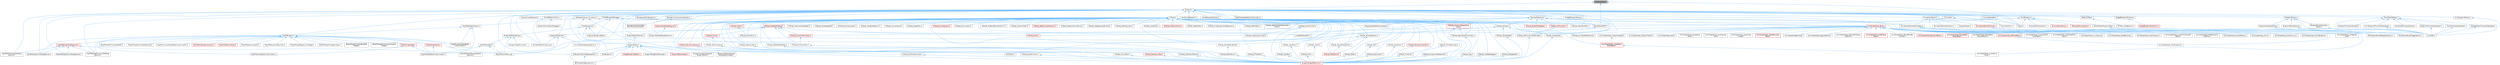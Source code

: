 digraph "BlueprintCore.h"
{
 // INTERACTIVE_SVG=YES
 // LATEX_PDF_SIZE
  bgcolor="transparent";
  edge [fontname=Helvetica,fontsize=10,labelfontname=Helvetica,labelfontsize=10];
  node [fontname=Helvetica,fontsize=10,shape=box,height=0.2,width=0.4];
  Node1 [id="Node000001",label="BlueprintCore.h",height=0.2,width=0.4,color="gray40", fillcolor="grey60", style="filled", fontcolor="black",tooltip=" "];
  Node1 -> Node2 [id="edge1_Node000001_Node000002",dir="back",color="steelblue1",style="solid",tooltip=" "];
  Node2 [id="Node000002",label="Blueprint.h",height=0.2,width=0.4,color="grey40", fillcolor="white", style="filled",URL="$d8/d4d/Blueprint_8h.html",tooltip=" "];
  Node2 -> Node3 [id="edge2_Node000002_Node000003",dir="back",color="steelblue1",style="solid",tooltip=" "];
  Node3 [id="Node000003",label="AnimBlueprint.h",height=0.2,width=0.4,color="grey40", fillcolor="white", style="filled",URL="$dc/d30/AnimBlueprint_8h.html",tooltip=" "];
  Node3 -> Node4 [id="edge3_Node000003_Node000004",dir="back",color="steelblue1",style="solid",tooltip=" "];
  Node4 [id="Node000004",label="AnimGraphNode_Base.h",height=0.2,width=0.4,color="red", fillcolor="#FFF0F0", style="filled",URL="$d0/dfb/AnimGraphNode__Base_8h.html",tooltip=" "];
  Node4 -> Node5 [id="edge4_Node000004_Node000005",dir="back",color="steelblue1",style="solid",tooltip=" "];
  Node5 [id="Node000005",label="AnimGraphNodeAlphaOptions.h",height=0.2,width=0.4,color="grey40", fillcolor="white", style="filled",URL="$d6/df6/AnimGraphNodeAlphaOptions_8h.html",tooltip=" "];
  Node4 -> Node6 [id="edge5_Node000004_Node000006",dir="back",color="steelblue1",style="solid",tooltip=" "];
  Node6 [id="Node000006",label="AnimGraphNodeBinding.h",height=0.2,width=0.4,color="grey40", fillcolor="white", style="filled",URL="$d6/d3b/AnimGraphNodeBinding_8h.html",tooltip=" "];
  Node4 -> Node7 [id="edge6_Node000004_Node000007",dir="back",color="steelblue1",style="solid",tooltip=" "];
  Node7 [id="Node000007",label="AnimGraphNode_ApplyAdditive.h",height=0.2,width=0.4,color="grey40", fillcolor="white", style="filled",URL="$da/d67/AnimGraphNode__ApplyAdditive_8h.html",tooltip=" "];
  Node4 -> Node8 [id="edge7_Node000004_Node000008",dir="back",color="steelblue1",style="solid",tooltip=" "];
  Node8 [id="Node000008",label="AnimGraphNode_ApplyMeshSpace\lAdditive.h",height=0.2,width=0.4,color="grey40", fillcolor="white", style="filled",URL="$dd/dc4/AnimGraphNode__ApplyMeshSpaceAdditive_8h.html",tooltip=" "];
  Node4 -> Node9 [id="edge8_Node000004_Node000009",dir="back",color="steelblue1",style="solid",tooltip=" "];
  Node9 [id="Node000009",label="AnimGraphNode_AssetPlayer\lBase.h",height=0.2,width=0.4,color="red", fillcolor="#FFF0F0", style="filled",URL="$d1/d4f/AnimGraphNode__AssetPlayerBase_8h.html",tooltip=" "];
  Node4 -> Node21 [id="edge9_Node000004_Node000021",dir="back",color="steelblue1",style="solid",tooltip=" "];
  Node21 [id="Node000021",label="AnimGraphNode_BlendBoneBy\lChannel.h",height=0.2,width=0.4,color="grey40", fillcolor="white", style="filled",URL="$de/da9/AnimGraphNode__BlendBoneByChannel_8h.html",tooltip=" "];
  Node4 -> Node22 [id="edge10_Node000004_Node000022",dir="back",color="steelblue1",style="solid",tooltip=" "];
  Node22 [id="Node000022",label="AnimGraphNode_BlendListBase.h",height=0.2,width=0.4,color="red", fillcolor="#FFF0F0", style="filled",URL="$d7/d20/AnimGraphNode__BlendListBase_8h.html",tooltip=" "];
  Node4 -> Node27 [id="edge11_Node000004_Node000027",dir="back",color="steelblue1",style="solid",tooltip=" "];
  Node27 [id="Node000027",label="AnimGraphNode_BlendSpace\lGraphBase.h",height=0.2,width=0.4,color="red", fillcolor="#FFF0F0", style="filled",URL="$d6/d44/AnimGraphNode__BlendSpaceGraphBase_8h.html",tooltip=" "];
  Node4 -> Node30 [id="edge12_Node000004_Node000030",dir="back",color="steelblue1",style="solid",tooltip=" "];
  Node30 [id="Node000030",label="AnimGraphNode_BlendSpace\lSampleResult.h",height=0.2,width=0.4,color="grey40", fillcolor="white", style="filled",URL="$de/df8/AnimGraphNode__BlendSpaceSampleResult_8h.html",tooltip=" "];
  Node4 -> Node31 [id="edge13_Node000004_Node000031",dir="back",color="steelblue1",style="solid",tooltip=" "];
  Node31 [id="Node000031",label="AnimGraphNode_ComponentTo\lLocalSpace.h",height=0.2,width=0.4,color="grey40", fillcolor="white", style="filled",URL="$d1/d3f/AnimGraphNode__ComponentToLocalSpace_8h.html",tooltip=" "];
  Node4 -> Node32 [id="edge14_Node000004_Node000032",dir="back",color="steelblue1",style="solid",tooltip=" "];
  Node32 [id="Node000032",label="AnimGraphNode_CopyPoseFrom\lMesh.h",height=0.2,width=0.4,color="grey40", fillcolor="white", style="filled",URL="$d6/d71/AnimGraphNode__CopyPoseFromMesh_8h.html",tooltip=" "];
  Node4 -> Node33 [id="edge15_Node000004_Node000033",dir="back",color="steelblue1",style="solid",tooltip=" "];
  Node33 [id="Node000033",label="AnimGraphNode_CurveSource.h",height=0.2,width=0.4,color="grey40", fillcolor="white", style="filled",URL="$dc/de5/AnimGraphNode__CurveSource_8h.html",tooltip=" "];
  Node4 -> Node34 [id="edge16_Node000004_Node000034",dir="back",color="steelblue1",style="solid",tooltip=" "];
  Node34 [id="Node000034",label="AnimGraphNode_CustomProperty.h",height=0.2,width=0.4,color="grey40", fillcolor="white", style="filled",URL="$d8/d3f/AnimGraphNode__CustomProperty_8h.html",tooltip=" "];
  Node34 -> Node35 [id="edge17_Node000034_Node000035",dir="back",color="steelblue1",style="solid",tooltip=" "];
  Node35 [id="Node000035",label="AnimGraphNode_LinkedAnim\lGraphBase.h",height=0.2,width=0.4,color="red", fillcolor="#FFF0F0", style="filled",URL="$d5/de1/AnimGraphNode__LinkedAnimGraphBase_8h.html",tooltip=" "];
  Node35 -> Node36 [id="edge18_Node000035_Node000036",dir="back",color="steelblue1",style="solid",tooltip=" "];
  Node36 [id="Node000036",label="AnimGraphNode_LinkedAnim\lGraph.h",height=0.2,width=0.4,color="grey40", fillcolor="white", style="filled",URL="$da/dd5/AnimGraphNode__LinkedAnimGraph_8h.html",tooltip=" "];
  Node4 -> Node38 [id="edge19_Node000004_Node000038",dir="back",color="steelblue1",style="solid",tooltip=" "];
  Node38 [id="Node000038",label="AnimGraphNode_DeadBlending.h",height=0.2,width=0.4,color="grey40", fillcolor="white", style="filled",URL="$d8/d73/AnimGraphNode__DeadBlending_8h.html",tooltip=" "];
  Node4 -> Node39 [id="edge20_Node000004_Node000039",dir="back",color="steelblue1",style="solid",tooltip=" "];
  Node39 [id="Node000039",label="AnimGraphNode_Inertialization.h",height=0.2,width=0.4,color="grey40", fillcolor="white", style="filled",URL="$d7/d66/AnimGraphNode__Inertialization_8h.html",tooltip=" "];
  Node4 -> Node40 [id="edge21_Node000004_Node000040",dir="back",color="steelblue1",style="solid",tooltip=" "];
  Node40 [id="Node000040",label="AnimGraphNode_LinkedInput\lPose.h",height=0.2,width=0.4,color="grey40", fillcolor="white", style="filled",URL="$d7/d8c/AnimGraphNode__LinkedInputPose_8h.html",tooltip=" "];
  Node4 -> Node41 [id="edge22_Node000004_Node000041",dir="back",color="steelblue1",style="solid",tooltip=" "];
  Node41 [id="Node000041",label="AnimGraphNode_LocalToComponent\lSpace.h",height=0.2,width=0.4,color="grey40", fillcolor="white", style="filled",URL="$d6/d01/AnimGraphNode__LocalToComponentSpace_8h.html",tooltip=" "];
  Node4 -> Node42 [id="edge23_Node000004_Node000042",dir="back",color="steelblue1",style="solid",tooltip=" "];
  Node42 [id="Node000042",label="AnimGraphNode_MakeDynamic\lAdditive.h",height=0.2,width=0.4,color="grey40", fillcolor="white", style="filled",URL="$d4/dc9/AnimGraphNode__MakeDynamicAdditive_8h.html",tooltip=" "];
  Node4 -> Node43 [id="edge24_Node000004_Node000043",dir="back",color="steelblue1",style="solid",tooltip=" "];
  Node43 [id="Node000043",label="AnimGraphNode_MeshRefPose.h",height=0.2,width=0.4,color="grey40", fillcolor="white", style="filled",URL="$d3/d58/AnimGraphNode__MeshRefPose_8h.html",tooltip=" "];
  Node4 -> Node44 [id="edge25_Node000004_Node000044",dir="back",color="steelblue1",style="solid",tooltip=" "];
  Node44 [id="Node000044",label="AnimGraphNode_Mirror.h",height=0.2,width=0.4,color="grey40", fillcolor="white", style="filled",URL="$de/d96/AnimGraphNode__Mirror_8h.html",tooltip=" "];
  Node4 -> Node45 [id="edge26_Node000004_Node000045",dir="back",color="steelblue1",style="solid",tooltip=" "];
  Node45 [id="Node000045",label="AnimGraphNode_ModifyCurve.h",height=0.2,width=0.4,color="grey40", fillcolor="white", style="filled",URL="$d5/d09/AnimGraphNode__ModifyCurve_8h.html",tooltip=" "];
  Node4 -> Node46 [id="edge27_Node000004_Node000046",dir="back",color="steelblue1",style="solid",tooltip=" "];
  Node46 [id="Node000046",label="AnimGraphNode_MultiWayBlend.h",height=0.2,width=0.4,color="grey40", fillcolor="white", style="filled",URL="$dd/dcb/AnimGraphNode__MultiWayBlend_8h.html",tooltip=" "];
  Node4 -> Node47 [id="edge28_Node000004_Node000047",dir="back",color="steelblue1",style="solid",tooltip=" "];
  Node47 [id="Node000047",label="AnimGraphNode_PoseSnapshot.h",height=0.2,width=0.4,color="grey40", fillcolor="white", style="filled",URL="$d1/d92/AnimGraphNode__PoseSnapshot_8h.html",tooltip=" "];
  Node4 -> Node48 [id="edge29_Node000004_Node000048",dir="back",color="steelblue1",style="solid",tooltip=" "];
  Node48 [id="Node000048",label="AnimGraphNode_RandomPlayer.h",height=0.2,width=0.4,color="grey40", fillcolor="white", style="filled",URL="$dc/d48/AnimGraphNode__RandomPlayer_8h.html",tooltip=" "];
  Node4 -> Node49 [id="edge30_Node000004_Node000049",dir="back",color="steelblue1",style="solid",tooltip=" "];
  Node49 [id="Node000049",label="AnimGraphNode_RefPoseBase.h",height=0.2,width=0.4,color="red", fillcolor="#FFF0F0", style="filled",URL="$d8/d34/AnimGraphNode__RefPoseBase_8h.html",tooltip=" "];
  Node49 -> Node47 [id="edge31_Node000049_Node000047",dir="back",color="steelblue1",style="solid",tooltip=" "];
  Node4 -> Node52 [id="edge32_Node000004_Node000052",dir="back",color="steelblue1",style="solid",tooltip=" "];
  Node52 [id="Node000052",label="AnimGraphNode_Root.h",height=0.2,width=0.4,color="grey40", fillcolor="white", style="filled",URL="$d2/d39/AnimGraphNode__Root_8h.html",tooltip=" "];
  Node4 -> Node53 [id="edge33_Node000004_Node000053",dir="back",color="steelblue1",style="solid",tooltip=" "];
  Node53 [id="Node000053",label="AnimGraphNode_RotateRoot\lBone.h",height=0.2,width=0.4,color="grey40", fillcolor="white", style="filled",URL="$d4/de0/AnimGraphNode__RotateRootBone_8h.html",tooltip=" "];
  Node4 -> Node54 [id="edge34_Node000004_Node000054",dir="back",color="steelblue1",style="solid",tooltip=" "];
  Node54 [id="Node000054",label="AnimGraphNode_SaveCached\lPose.h",height=0.2,width=0.4,color="grey40", fillcolor="white", style="filled",URL="$df/d5e/AnimGraphNode__SaveCachedPose_8h.html",tooltip=" "];
  Node4 -> Node55 [id="edge35_Node000004_Node000055",dir="back",color="steelblue1",style="solid",tooltip=" "];
  Node55 [id="Node000055",label="AnimGraphNode_ScaleChain\lLength.h",height=0.2,width=0.4,color="grey40", fillcolor="white", style="filled",URL="$d9/df8/AnimGraphNode__ScaleChainLength_8h.html",tooltip=" "];
  Node4 -> Node56 [id="edge36_Node000004_Node000056",dir="back",color="steelblue1",style="solid",tooltip=" "];
  Node56 [id="Node000056",label="AnimGraphNode_SkeletalControl\lBase.h",height=0.2,width=0.4,color="red", fillcolor="#FFF0F0", style="filled",URL="$d9/dff/AnimGraphNode__SkeletalControlBase_8h.html",tooltip=" "];
  Node4 -> Node95 [id="edge37_Node000004_Node000095",dir="back",color="steelblue1",style="solid",tooltip=" "];
  Node95 [id="Node000095",label="K2Node_AnimNodeReference.h",height=0.2,width=0.4,color="grey40", fillcolor="white", style="filled",URL="$d2/d81/K2Node__AnimNodeReference_8h.html",tooltip=" "];
  Node3 -> Node96 [id="edge38_Node000003_Node000096",dir="back",color="steelblue1",style="solid",tooltip=" "];
  Node96 [id="Node000096",label="AnimInstanceProxy.h",height=0.2,width=0.4,color="red", fillcolor="#FFF0F0", style="filled",URL="$d6/d6e/AnimInstanceProxy_8h.html",tooltip=" "];
  Node3 -> Node107 [id="edge39_Node000003_Node000107",dir="back",color="steelblue1",style="solid",tooltip=" "];
  Node107 [id="Node000107",label="EditorParentPlayerListObj.h",height=0.2,width=0.4,color="grey40", fillcolor="white", style="filled",URL="$df/d59/EditorParentPlayerListObj_8h.html",tooltip=" "];
  Node107 -> Node108 [id="edge40_Node000107_Node000108",dir="back",color="steelblue1",style="solid",tooltip=" "];
  Node108 [id="Node000108",label="UnrealEd.h",height=0.2,width=0.4,color="grey40", fillcolor="white", style="filled",URL="$d2/d5f/UnrealEd_8h.html",tooltip=" "];
  Node3 -> Node109 [id="edge41_Node000003_Node000109",dir="back",color="steelblue1",style="solid",tooltip=" "];
  Node109 [id="Node000109",label="Engine.h",height=0.2,width=0.4,color="grey40", fillcolor="white", style="filled",URL="$d1/d34/Public_2Engine_8h.html",tooltip=" "];
  Node3 -> Node110 [id="edge42_Node000003_Node000110",dir="back",color="steelblue1",style="solid",tooltip=" "];
  Node110 [id="Node000110",label="EngineSharedPCH.h",height=0.2,width=0.4,color="grey40", fillcolor="white", style="filled",URL="$dc/dbb/EngineSharedPCH_8h.html",tooltip=" "];
  Node110 -> Node111 [id="edge43_Node000110_Node000111",dir="back",color="steelblue1",style="solid",tooltip=" "];
  Node111 [id="Node000111",label="UnrealEdSharedPCH.h",height=0.2,width=0.4,color="grey40", fillcolor="white", style="filled",URL="$d1/de6/UnrealEdSharedPCH_8h.html",tooltip=" "];
  Node3 -> Node112 [id="edge44_Node000003_Node000112",dir="back",color="steelblue1",style="solid",tooltip=" "];
  Node112 [id="Node000112",label="IPersonaPreviewScene.h",height=0.2,width=0.4,color="red", fillcolor="#FFF0F0", style="filled",URL="$d0/d57/IPersonaPreviewScene_8h.html",tooltip=" "];
  Node3 -> Node115 [id="edge45_Node000003_Node000115",dir="back",color="steelblue1",style="solid",tooltip=" "];
  Node115 [id="Node000115",label="PreviewMeshCollection.h",height=0.2,width=0.4,color="grey40", fillcolor="white", style="filled",URL="$dc/d45/PreviewMeshCollection_8h.html",tooltip=" "];
  Node2 -> Node116 [id="edge46_Node000002_Node000116",dir="back",color="steelblue1",style="solid",tooltip=" "];
  Node116 [id="Node000116",label="AnimBlueprintFactory.h",height=0.2,width=0.4,color="grey40", fillcolor="white", style="filled",URL="$dc/d70/AnimBlueprintFactory_8h.html",tooltip=" "];
  Node116 -> Node108 [id="edge47_Node000116_Node000108",dir="back",color="steelblue1",style="solid",tooltip=" "];
  Node2 -> Node117 [id="edge48_Node000002_Node000117",dir="back",color="steelblue1",style="solid",tooltip=" "];
  Node117 [id="Node000117",label="BPVariableDragDropAction.h",height=0.2,width=0.4,color="grey40", fillcolor="white", style="filled",URL="$dd/d23/BPVariableDragDropAction_8h.html",tooltip=" "];
  Node2 -> Node118 [id="edge49_Node000002_Node000118",dir="back",color="steelblue1",style="solid",tooltip=" "];
  Node118 [id="Node000118",label="BehaviorTree.h",height=0.2,width=0.4,color="grey40", fillcolor="white", style="filled",URL="$db/db6/BehaviorTree_8h.html",tooltip=" "];
  Node118 -> Node119 [id="edge50_Node000118_Node000119",dir="back",color="steelblue1",style="solid",tooltip=" "];
  Node119 [id="Node000119",label="BTTask_RunBehavior.h",height=0.2,width=0.4,color="grey40", fillcolor="white", style="filled",URL="$df/def/BTTask__RunBehavior_8h.html",tooltip=" "];
  Node2 -> Node120 [id="edge51_Node000002_Node000120",dir="back",color="steelblue1",style="solid",tooltip=" "];
  Node120 [id="Node000120",label="BlueprintEditor.h",height=0.2,width=0.4,color="grey40", fillcolor="white", style="filled",URL="$df/d7d/BlueprintEditor_8h.html",tooltip=" "];
  Node120 -> Node117 [id="edge52_Node000120_Node000117",dir="back",color="steelblue1",style="solid",tooltip=" "];
  Node120 -> Node121 [id="edge53_Node000120_Node000121",dir="back",color="steelblue1",style="solid",tooltip=" "];
  Node121 [id="Node000121",label="BlueprintDragDropMenuItem.h",height=0.2,width=0.4,color="grey40", fillcolor="white", style="filled",URL="$dc/deb/BlueprintDragDropMenuItem_8h.html",tooltip=" "];
  Node120 -> Node122 [id="edge54_Node000120_Node000122",dir="back",color="steelblue1",style="solid",tooltip=" "];
  Node122 [id="Node000122",label="BlueprintEditorModes.h",height=0.2,width=0.4,color="red", fillcolor="#FFF0F0", style="filled",URL="$d9/d70/BlueprintEditorModes_8h.html",tooltip=" "];
  Node120 -> Node124 [id="edge55_Node000120_Node000124",dir="back",color="steelblue1",style="solid",tooltip=" "];
  Node124 [id="Node000124",label="IDisplayClusterConfigurator\lBlueprintEditor.h",height=0.2,width=0.4,color="grey40", fillcolor="white", style="filled",URL="$dd/d4b/IDisplayClusterConfiguratorBlueprintEditor_8h.html",tooltip=" "];
  Node120 -> Node125 [id="edge56_Node000120_Node000125",dir="back",color="steelblue1",style="solid",tooltip=" "];
  Node125 [id="Node000125",label="MyBlueprintItemDragDropAction.h",height=0.2,width=0.4,color="grey40", fillcolor="white", style="filled",URL="$da/d11/MyBlueprintItemDragDropAction_8h.html",tooltip=" "];
  Node125 -> Node117 [id="edge57_Node000125_Node000117",dir="back",color="steelblue1",style="solid",tooltip=" "];
  Node120 -> Node126 [id="edge58_Node000120_Node000126",dir="back",color="steelblue1",style="solid",tooltip=" "];
  Node126 [id="Node000126",label="SBlueprintEditorSelected\lDebugObjectWidget.h",height=0.2,width=0.4,color="grey40", fillcolor="white", style="filled",URL="$de/d6c/SBlueprintEditorSelectedDebugObjectWidget_8h.html",tooltip=" "];
  Node120 -> Node127 [id="edge59_Node000120_Node000127",dir="back",color="steelblue1",style="solid",tooltip=" "];
  Node127 [id="Node000127",label="SMyBlueprint.h",height=0.2,width=0.4,color="grey40", fillcolor="white", style="filled",URL="$d3/d34/SMyBlueprint_8h.html",tooltip=" "];
  Node120 -> Node128 [id="edge60_Node000120_Node000128",dir="back",color="steelblue1",style="solid",tooltip=" "];
  Node128 [id="Node000128",label="SSCSEditor.h",height=0.2,width=0.4,color="grey40", fillcolor="white", style="filled",URL="$d0/d2e/SSCSEditor_8h.html",tooltip=" "];
  Node120 -> Node129 [id="edge61_Node000120_Node000129",dir="back",color="steelblue1",style="solid",tooltip=" "];
  Node129 [id="Node000129",label="WidgetBlueprintEditor.h",height=0.2,width=0.4,color="red", fillcolor="#FFF0F0", style="filled",URL="$d6/d04/WidgetBlueprintEditor_8h.html",tooltip=" "];
  Node2 -> Node132 [id="edge62_Node000002_Node000132",dir="back",color="steelblue1",style="solid",tooltip=" "];
  Node132 [id="Node000132",label="BlueprintEditorModule.h",height=0.2,width=0.4,color="grey40", fillcolor="white", style="filled",URL="$df/d39/BlueprintEditorModule_8h.html",tooltip=" "];
  Node132 -> Node120 [id="edge63_Node000132_Node000120",dir="back",color="steelblue1",style="solid",tooltip=" "];
  Node2 -> Node133 [id="edge64_Node000002_Node000133",dir="back",color="steelblue1",style="solid",tooltip=" "];
  Node133 [id="Node000133",label="BlueprintEditorSettings.h",height=0.2,width=0.4,color="grey40", fillcolor="white", style="filled",URL="$d4/dbc/BlueprintEditorSettings_8h.html",tooltip=" "];
  Node133 -> Node134 [id="edge65_Node000133_Node000134",dir="back",color="steelblue1",style="solid",tooltip=" "];
  Node134 [id="Node000134",label="BlueprintTypePromotion.h",height=0.2,width=0.4,color="grey40", fillcolor="white", style="filled",URL="$d2/d23/BlueprintTypePromotion_8h.html",tooltip=" "];
  Node133 -> Node135 [id="edge66_Node000133_Node000135",dir="back",color="steelblue1",style="solid",tooltip=" "];
  Node135 [id="Node000135",label="RigVMNewEditor.h",height=0.2,width=0.4,color="grey40", fillcolor="white", style="filled",URL="$df/dd1/RigVMNewEditor_8h.html",tooltip=" "];
  Node135 -> Node136 [id="edge67_Node000135_Node000136",dir="back",color="steelblue1",style="solid",tooltip=" "];
  Node136 [id="Node000136",label="RigVMGraphDetailCustomization.h",height=0.2,width=0.4,color="grey40", fillcolor="white", style="filled",URL="$da/d8c/RigVMGraphDetailCustomization_8h.html",tooltip=" "];
  Node135 -> Node137 [id="edge68_Node000135_Node000137",dir="back",color="steelblue1",style="solid",tooltip=" "];
  Node137 [id="Node000137",label="SRigVMActionMenu.cpp",height=0.2,width=0.4,color="grey40", fillcolor="white", style="filled",URL="$dc/d4c/SRigVMActionMenu_8cpp.html",tooltip=" "];
  Node133 -> Node137 [id="edge69_Node000133_Node000137",dir="back",color="steelblue1",style="solid",tooltip=" "];
  Node2 -> Node138 [id="edge70_Node000002_Node000138",dir="back",color="steelblue1",style="solid",tooltip=" "];
  Node138 [id="Node000138",label="BlueprintEditorUtils.h",height=0.2,width=0.4,color="grey40", fillcolor="white", style="filled",URL="$d7/d3d/BlueprintEditorUtils_8h.html",tooltip=" "];
  Node138 -> Node5 [id="edge71_Node000138_Node000005",dir="back",color="steelblue1",style="solid",tooltip=" "];
  Node138 -> Node139 [id="edge72_Node000138_Node000139",dir="back",color="steelblue1",style="solid",tooltip=" "];
  Node139 [id="Node000139",label="GameModeInfoCustomizer.h",height=0.2,width=0.4,color="grey40", fillcolor="white", style="filled",URL="$d5/df3/GameModeInfoCustomizer_8h.html",tooltip=" "];
  Node138 -> Node137 [id="edge73_Node000138_Node000137",dir="back",color="steelblue1",style="solid",tooltip=" "];
  Node2 -> Node140 [id="edge74_Node000002_Node000140",dir="back",color="steelblue1",style="solid",tooltip=" "];
  Node140 [id="Node000140",label="BlueprintFactory.h",height=0.2,width=0.4,color="grey40", fillcolor="white", style="filled",URL="$dd/d80/BlueprintFactory_8h.html",tooltip=" "];
  Node140 -> Node141 [id="edge75_Node000140_Node000141",dir="back",color="steelblue1",style="solid",tooltip=" "];
  Node141 [id="Node000141",label="BlueprintFunctionLibrary\lFactory.h",height=0.2,width=0.4,color="grey40", fillcolor="white", style="filled",URL="$d2/d9c/BlueprintFunctionLibraryFactory_8h.html",tooltip=" "];
  Node141 -> Node108 [id="edge76_Node000141_Node000108",dir="back",color="steelblue1",style="solid",tooltip=" "];
  Node140 -> Node142 [id="edge77_Node000140_Node000142",dir="back",color="steelblue1",style="solid",tooltip=" "];
  Node142 [id="Node000142",label="BlueprintInterfaceFactory.h",height=0.2,width=0.4,color="grey40", fillcolor="white", style="filled",URL="$d0/de3/BlueprintInterfaceFactory_8h.html",tooltip=" "];
  Node142 -> Node108 [id="edge78_Node000142_Node000108",dir="back",color="steelblue1",style="solid",tooltip=" "];
  Node140 -> Node143 [id="edge79_Node000140_Node000143",dir="back",color="steelblue1",style="solid",tooltip=" "];
  Node143 [id="Node000143",label="BlueprintMacroFactory.h",height=0.2,width=0.4,color="grey40", fillcolor="white", style="filled",URL="$db/d97/BlueprintMacroFactory_8h.html",tooltip=" "];
  Node143 -> Node108 [id="edge80_Node000143_Node000108",dir="back",color="steelblue1",style="solid",tooltip=" "];
  Node140 -> Node108 [id="edge81_Node000140_Node000108",dir="back",color="steelblue1",style="solid",tooltip=" "];
  Node2 -> Node144 [id="edge82_Node000002_Node000144",dir="back",color="steelblue1",style="solid",tooltip=" "];
  Node144 [id="Node000144",label="BlueprintVariableNodeSpawner.h",height=0.2,width=0.4,color="grey40", fillcolor="white", style="filled",URL="$db/dba/BlueprintVariableNodeSpawner_8h.html",tooltip=" "];
  Node2 -> Node145 [id="edge83_Node000002_Node000145",dir="back",color="steelblue1",style="solid",tooltip=" "];
  Node145 [id="Node000145",label="DisplayClusterBlueprint.h",height=0.2,width=0.4,color="grey40", fillcolor="white", style="filled",URL="$d0/d44/DisplayClusterBlueprint_8h.html",tooltip=" "];
  Node2 -> Node146 [id="edge84_Node000002_Node000146",dir="back",color="steelblue1",style="solid",tooltip=" "];
  Node146 [id="Node000146",label="EdGraphSchema_K2_Actions.h",height=0.2,width=0.4,color="grey40", fillcolor="white", style="filled",URL="$d8/d9c/EdGraphSchema__K2__Actions_8h.html",tooltip=" "];
  Node146 -> Node35 [id="edge85_Node000146_Node000035",dir="back",color="steelblue1",style="solid",tooltip=" "];
  Node146 -> Node147 [id="edge86_Node000146_Node000147",dir="back",color="steelblue1",style="solid",tooltip=" "];
  Node147 [id="Node000147",label="BlueprintGraphDefinitions.h",height=0.2,width=0.4,color="red", fillcolor="#FFF0F0", style="filled",URL="$d7/d5e/BlueprintGraphDefinitions_8h.html",tooltip=" "];
  Node146 -> Node149 [id="edge87_Node000146_Node000149",dir="back",color="steelblue1",style="solid",tooltip=" "];
  Node149 [id="Node000149",label="RigVMEdGraphSchema.h",height=0.2,width=0.4,color="grey40", fillcolor="white", style="filled",URL="$dc/de3/RigVMEdGraphSchema_8h.html",tooltip=" "];
  Node149 -> Node150 [id="edge88_Node000149_Node000150",dir="back",color="steelblue1",style="solid",tooltip=" "];
  Node150 [id="Node000150",label="RigVMBlueprint.h",height=0.2,width=0.4,color="grey40", fillcolor="white", style="filled",URL="$df/d44/RigVMBlueprint_8h.html",tooltip=" "];
  Node150 -> Node151 [id="edge89_Node000150_Node000151",dir="back",color="steelblue1",style="solid",tooltip=" "];
  Node151 [id="Node000151",label="RigVMCommentNodeDetailCustomization.h",height=0.2,width=0.4,color="grey40", fillcolor="white", style="filled",URL="$de/ddb/RigVMCommentNodeDetailCustomization_8h.html",tooltip=" "];
  Node150 -> Node152 [id="edge90_Node000150_Node000152",dir="back",color="steelblue1",style="solid",tooltip=" "];
  Node152 [id="Node000152",label="RigVMEdGraphFunctionRefNode\lSpawner.h",height=0.2,width=0.4,color="grey40", fillcolor="white", style="filled",URL="$d3/d16/RigVMEdGraphFunctionRefNodeSpawner_8h.html",tooltip=" "];
  Node150 -> Node153 [id="edge91_Node000150_Node000153",dir="back",color="steelblue1",style="solid",tooltip=" "];
  Node153 [id="Node000153",label="RigVMEdGraphNodeSpawner.h",height=0.2,width=0.4,color="red", fillcolor="#FFF0F0", style="filled",URL="$d4/d8b/RigVMEdGraphNodeSpawner_8h.html",tooltip=" "];
  Node153 -> Node154 [id="edge92_Node000153_Node000154",dir="back",color="steelblue1",style="solid",tooltip=" "];
  Node154 [id="Node000154",label="RigVMEdGraphEnumNodeSpawner.h",height=0.2,width=0.4,color="grey40", fillcolor="white", style="filled",URL="$d3/dfd/RigVMEdGraphEnumNodeSpawner_8h.html",tooltip=" "];
  Node153 -> Node152 [id="edge93_Node000153_Node000152",dir="back",color="steelblue1",style="solid",tooltip=" "];
  Node153 -> Node156 [id="edge94_Node000153_Node000156",dir="back",color="steelblue1",style="solid",tooltip=" "];
  Node156 [id="Node000156",label="RigVMEdGraphTemplateNode\lSpawner.h",height=0.2,width=0.4,color="grey40", fillcolor="white", style="filled",URL="$d9/d6c/RigVMEdGraphTemplateNodeSpawner_8h.html",tooltip=" "];
  Node153 -> Node157 [id="edge95_Node000153_Node000157",dir="back",color="steelblue1",style="solid",tooltip=" "];
  Node157 [id="Node000157",label="RigVMEdGraphUnitNodeSpawner.h",height=0.2,width=0.4,color="grey40", fillcolor="white", style="filled",URL="$d3/d6b/RigVMEdGraphUnitNodeSpawner_8h.html",tooltip=" "];
  Node153 -> Node158 [id="edge96_Node000153_Node000158",dir="back",color="steelblue1",style="solid",tooltip=" "];
  Node158 [id="Node000158",label="RigVMEdGraphVariableNode\lSpawner.h",height=0.2,width=0.4,color="grey40", fillcolor="white", style="filled",URL="$d0/d83/RigVMEdGraphVariableNodeSpawner_8h.html",tooltip=" "];
  Node150 -> Node157 [id="edge97_Node000150_Node000157",dir="back",color="steelblue1",style="solid",tooltip=" "];
  Node150 -> Node159 [id="edge98_Node000150_Node000159",dir="back",color="steelblue1",style="solid",tooltip=" "];
  Node159 [id="Node000159",label="RigVMEditorBlueprintLibrary.h",height=0.2,width=0.4,color="red", fillcolor="#FFF0F0", style="filled",URL="$d9/d31/RigVMEditorBlueprintLibrary_8h.html",tooltip=" "];
  Node150 -> Node136 [id="edge99_Node000150_Node000136",dir="back",color="steelblue1",style="solid",tooltip=" "];
  Node150 -> Node161 [id="edge100_Node000150_Node000161",dir="back",color="steelblue1",style="solid",tooltip=" "];
  Node161 [id="Node000161",label="RigVMLocalVariableDetail\lCustomization.h",height=0.2,width=0.4,color="grey40", fillcolor="white", style="filled",URL="$de/de8/RigVMLocalVariableDetailCustomization_8h.html",tooltip=" "];
  Node150 -> Node162 [id="edge101_Node000150_Node000162",dir="back",color="steelblue1",style="solid",tooltip=" "];
  Node162 [id="Node000162",label="RigVMTreeToolkitNode.h",height=0.2,width=0.4,color="red", fillcolor="#FFF0F0", style="filled",URL="$dc/d84/RigVMTreeToolkitNode_8h.html",tooltip=" "];
  Node150 -> Node167 [id="edge102_Node000150_Node000167",dir="back",color="steelblue1",style="solid",tooltip=" "];
  Node167 [id="Node000167",label="RigVMVariantDetailCustomization.h",height=0.2,width=0.4,color="grey40", fillcolor="white", style="filled",URL="$d2/db8/RigVMVariantDetailCustomization_8h.html",tooltip=" "];
  Node150 -> Node137 [id="edge103_Node000150_Node000137",dir="back",color="steelblue1",style="solid",tooltip=" "];
  Node150 -> Node168 [id="edge104_Node000150_Node000168",dir="back",color="steelblue1",style="solid",tooltip=" "];
  Node168 [id="Node000168",label="SRigVMDetailsInspector.h",height=0.2,width=0.4,color="grey40", fillcolor="white", style="filled",URL="$df/dfb/SRigVMDetailsInspector_8h.html",tooltip=" "];
  Node150 -> Node169 [id="edge105_Node000150_Node000169",dir="back",color="steelblue1",style="solid",tooltip=" "];
  Node169 [id="Node000169",label="SRigVMExecutionStackView.h",height=0.2,width=0.4,color="grey40", fillcolor="white", style="filled",URL="$d9/d2b/SRigVMExecutionStackView_8h.html",tooltip=" "];
  Node150 -> Node170 [id="edge106_Node000150_Node000170",dir="back",color="steelblue1",style="solid",tooltip=" "];
  Node170 [id="Node000170",label="SRigVMGraphBreakLinksWidget.h",height=0.2,width=0.4,color="grey40", fillcolor="white", style="filled",URL="$d8/d4a/SRigVMGraphBreakLinksWidget_8h.html",tooltip=" "];
  Node150 -> Node171 [id="edge107_Node000150_Node000171",dir="back",color="steelblue1",style="solid",tooltip=" "];
  Node171 [id="Node000171",label="SRigVMGraphChangePinType.h",height=0.2,width=0.4,color="grey40", fillcolor="white", style="filled",URL="$d4/da7/SRigVMGraphChangePinType_8h.html",tooltip=" "];
  Node150 -> Node172 [id="edge108_Node000150_Node000172",dir="back",color="steelblue1",style="solid",tooltip=" "];
  Node172 [id="Node000172",label="SRigVMGraphFunctionBulkEdit\lWidget.h",height=0.2,width=0.4,color="grey40", fillcolor="white", style="filled",URL="$db/dbf/SRigVMGraphFunctionBulkEditWidget_8h.html",tooltip=" "];
  Node150 -> Node173 [id="edge109_Node000150_Node000173",dir="back",color="steelblue1",style="solid",tooltip=" "];
  Node173 [id="Node000173",label="SRigVMGraphFunctionLocalization\lWidget.h",height=0.2,width=0.4,color="grey40", fillcolor="white", style="filled",URL="$dd/d59/SRigVMGraphFunctionLocalizationWidget_8h.html",tooltip=" "];
  Node150 -> Node174 [id="edge110_Node000150_Node000174",dir="back",color="steelblue1",style="solid",tooltip=" "];
  Node174 [id="Node000174",label="SRigVMGraphNode.h",height=0.2,width=0.4,color="red", fillcolor="#FFF0F0", style="filled",URL="$d0/d1e/SRigVMGraphNode_8h.html",tooltip=" "];
  Node174 -> Node136 [id="edge111_Node000174_Node000136",dir="back",color="steelblue1",style="solid",tooltip=" "];
  Node150 -> Node176 [id="edge112_Node000150_Node000176",dir="back",color="steelblue1",style="solid",tooltip=" "];
  Node176 [id="Node000176",label="SRigVMGraphPinUserDataPath.h",height=0.2,width=0.4,color="grey40", fillcolor="white", style="filled",URL="$d5/d31/SRigVMGraphPinUserDataPath_8h.html",tooltip=" "];
  Node150 -> Node177 [id="edge113_Node000150_Node000177",dir="back",color="steelblue1",style="solid",tooltip=" "];
  Node177 [id="Node000177",label="SRigVMGraphPinVariableBinding.h",height=0.2,width=0.4,color="grey40", fillcolor="white", style="filled",URL="$db/dca/SRigVMGraphPinVariableBinding_8h.html",tooltip=" "];
  Node150 -> Node178 [id="edge114_Node000150_Node000178",dir="back",color="steelblue1",style="solid",tooltip=" "];
  Node178 [id="Node000178",label="SRigVMLogWidget.h",height=0.2,width=0.4,color="red", fillcolor="#FFF0F0", style="filled",URL="$d9/dab/SRigVMLogWidget_8h.html",tooltip=" "];
  Node178 -> Node136 [id="edge115_Node000178_Node000136",dir="back",color="steelblue1",style="solid",tooltip=" "];
  Node178 -> Node167 [id="edge116_Node000178_Node000167",dir="back",color="steelblue1",style="solid",tooltip=" "];
  Node149 -> Node136 [id="edge117_Node000149_Node000136",dir="back",color="steelblue1",style="solid",tooltip=" "];
  Node149 -> Node161 [id="edge118_Node000149_Node000161",dir="back",color="steelblue1",style="solid",tooltip=" "];
  Node146 -> Node127 [id="edge119_Node000146_Node000127",dir="back",color="steelblue1",style="solid",tooltip=" "];
  Node2 -> Node109 [id="edge120_Node000002_Node000109",dir="back",color="steelblue1",style="solid",tooltip=" "];
  Node2 -> Node110 [id="edge121_Node000002_Node000110",dir="back",color="steelblue1",style="solid",tooltip=" "];
  Node2 -> Node180 [id="edge122_Node000002_Node000180",dir="back",color="steelblue1",style="solid",tooltip=" "];
  Node180 [id="Node000180",label="FindInBlueprintManager.h",height=0.2,width=0.4,color="grey40", fillcolor="white", style="filled",URL="$db/d3b/FindInBlueprintManager_8h.html",tooltip=" "];
  Node180 -> Node181 [id="edge123_Node000180_Node000181",dir="back",color="steelblue1",style="solid",tooltip=" "];
  Node181 [id="Node000181",label="FindInBlueprints.h",height=0.2,width=0.4,color="grey40", fillcolor="white", style="filled",URL="$d0/d27/FindInBlueprints_8h.html",tooltip=" "];
  Node181 -> Node120 [id="edge124_Node000181_Node000120",dir="back",color="steelblue1",style="solid",tooltip=" "];
  Node181 -> Node133 [id="edge125_Node000181_Node000133",dir="back",color="steelblue1",style="solid",tooltip=" "];
  Node181 -> Node182 [id="edge126_Node000181_Node000182",dir="back",color="steelblue1",style="solid",tooltip=" "];
  Node182 [id="Node000182",label="ImaginaryBlueprintData.h",height=0.2,width=0.4,color="grey40", fillcolor="white", style="filled",URL="$d9/d16/ImaginaryBlueprintData_8h.html",tooltip=" "];
  Node180 -> Node182 [id="edge127_Node000180_Node000182",dir="back",color="steelblue1",style="solid",tooltip=" "];
  Node180 -> Node183 [id="edge128_Node000180_Node000183",dir="back",color="steelblue1",style="solid",tooltip=" "];
  Node183 [id="Node000183",label="ReplaceNodeReferencesHelper.h",height=0.2,width=0.4,color="grey40", fillcolor="white", style="filled",URL="$de/d84/ReplaceNodeReferencesHelper_8h.html",tooltip=" "];
  Node2 -> Node139 [id="edge129_Node000002_Node000139",dir="back",color="steelblue1",style="solid",tooltip=" "];
  Node2 -> Node184 [id="edge130_Node000002_Node000184",dir="back",color="steelblue1",style="solid",tooltip=" "];
  Node184 [id="Node000184",label="GameplayAbilityBlueprint.h",height=0.2,width=0.4,color="grey40", fillcolor="white", style="filled",URL="$d2/d20/GameplayAbilityBlueprint_8h.html",tooltip=" "];
  Node2 -> Node185 [id="edge131_Node000002_Node000185",dir="back",color="steelblue1",style="solid",tooltip=" "];
  Node185 [id="Node000185",label="GeometryCollectionAssetNodes.h",height=0.2,width=0.4,color="grey40", fillcolor="white", style="filled",URL="$da/da1/GeometryCollectionAssetNodes_8h.html",tooltip=" "];
  Node185 -> Node186 [id="edge132_Node000185_Node000186",dir="back",color="steelblue1",style="solid",tooltip=" "];
  Node186 [id="Node000186",label="GeometryCollectionStatic\lMeshToCollectionNode.h",height=0.2,width=0.4,color="grey40", fillcolor="white", style="filled",URL="$d4/d05/GeometryCollectionStaticMeshToCollectionNode_8h.html",tooltip=" "];
  Node2 -> Node187 [id="edge133_Node000002_Node000187",dir="back",color="steelblue1",style="solid",tooltip=" "];
  Node187 [id="Node000187",label="K2Node.h",height=0.2,width=0.4,color="grey40", fillcolor="white", style="filled",URL="$d5/d94/K2Node_8h.html",tooltip=" "];
  Node187 -> Node4 [id="edge134_Node000187_Node000004",dir="back",color="steelblue1",style="solid",tooltip=" "];
  Node187 -> Node188 [id="edge135_Node000187_Node000188",dir="back",color="steelblue1",style="solid",tooltip=" "];
  Node188 [id="Node000188",label="BlueprintFieldNodeSpawner.h",height=0.2,width=0.4,color="red", fillcolor="#FFF0F0", style="filled",URL="$da/d70/BlueprintFieldNodeSpawner_8h.html",tooltip=" "];
  Node188 -> Node144 [id="edge136_Node000188_Node000144",dir="back",color="steelblue1",style="solid",tooltip=" "];
  Node187 -> Node95 [id="edge137_Node000187_Node000095",dir="back",color="steelblue1",style="solid",tooltip=" "];
  Node187 -> Node191 [id="edge138_Node000187_Node000191",dir="back",color="steelblue1",style="solid",tooltip=" "];
  Node191 [id="Node000191",label="K2Node_AssignmentStatement.h",height=0.2,width=0.4,color="grey40", fillcolor="white", style="filled",URL="$d1/d32/K2Node__AssignmentStatement_8h.html",tooltip=" "];
  Node191 -> Node147 [id="edge139_Node000191_Node000147",dir="back",color="steelblue1",style="solid",tooltip=" "];
  Node187 -> Node192 [id="edge140_Node000187_Node000192",dir="back",color="steelblue1",style="solid",tooltip=" "];
  Node192 [id="Node000192",label="K2Node_BaseAsyncTask.h",height=0.2,width=0.4,color="red", fillcolor="#FFF0F0", style="filled",URL="$d5/db7/K2Node__BaseAsyncTask_8h.html",tooltip=" "];
  Node192 -> Node147 [id="edge141_Node000192_Node000147",dir="back",color="steelblue1",style="solid",tooltip=" "];
  Node187 -> Node195 [id="edge142_Node000187_Node000195",dir="back",color="steelblue1",style="solid",tooltip=" "];
  Node195 [id="Node000195",label="K2Node_BaseMCDelegate.h",height=0.2,width=0.4,color="red", fillcolor="#FFF0F0", style="filled",URL="$dd/d9b/K2Node__BaseMCDelegate_8h.html",tooltip=" "];
  Node187 -> Node201 [id="edge143_Node000187_Node000201",dir="back",color="steelblue1",style="solid",tooltip=" "];
  Node201 [id="Node000201",label="K2Node_BitmaskLiteral.h",height=0.2,width=0.4,color="grey40", fillcolor="white", style="filled",URL="$dc/de6/K2Node__BitmaskLiteral_8h.html",tooltip=" "];
  Node187 -> Node202 [id="edge144_Node000187_Node000202",dir="back",color="steelblue1",style="solid",tooltip=" "];
  Node202 [id="Node000202",label="K2Node_BreakStruct.h",height=0.2,width=0.4,color="grey40", fillcolor="white", style="filled",URL="$df/d93/K2Node__BreakStruct_8h.html",tooltip=" "];
  Node202 -> Node147 [id="edge145_Node000202_Node000147",dir="back",color="steelblue1",style="solid",tooltip=" "];
  Node187 -> Node203 [id="edge146_Node000187_Node000203",dir="back",color="steelblue1",style="solid",tooltip=" "];
  Node203 [id="Node000203",label="K2Node_CallFunction.h",height=0.2,width=0.4,color="red", fillcolor="#FFF0F0", style="filled",URL="$d5/d5f/K2Node__CallFunction_8h.html",tooltip=" "];
  Node203 -> Node209 [id="edge147_Node000203_Node000209",dir="back",color="steelblue1",style="solid",tooltip=" "];
  Node209 [id="Node000209",label="K2Node_CallFunctionOnMember.h",height=0.2,width=0.4,color="grey40", fillcolor="white", style="filled",URL="$d8/d2f/K2Node__CallFunctionOnMember_8h.html",tooltip=" "];
  Node209 -> Node147 [id="edge148_Node000209_Node000147",dir="back",color="steelblue1",style="solid",tooltip=" "];
  Node187 -> Node221 [id="edge149_Node000187_Node000221",dir="back",color="steelblue1",style="solid",tooltip=" "];
  Node221 [id="Node000221",label="K2Node_CastByteToEnum.h",height=0.2,width=0.4,color="grey40", fillcolor="white", style="filled",URL="$d7/dcf/K2Node__CastByteToEnum_8h.html",tooltip=" "];
  Node187 -> Node222 [id="edge150_Node000187_Node000222",dir="back",color="steelblue1",style="solid",tooltip=" "];
  Node222 [id="Node000222",label="K2Node_ClassDynamicCast.h",height=0.2,width=0.4,color="grey40", fillcolor="white", style="filled",URL="$d1/d23/K2Node__ClassDynamicCast_8h.html",tooltip=" "];
  Node187 -> Node223 [id="edge151_Node000187_Node000223",dir="back",color="steelblue1",style="solid",tooltip=" "];
  Node223 [id="Node000223",label="K2Node_ConstructObjectFrom\lClass.h",height=0.2,width=0.4,color="red", fillcolor="#FFF0F0", style="filled",URL="$d6/de4/K2Node__ConstructObjectFromClass_8h.html",tooltip=" "];
  Node223 -> Node147 [id="edge152_Node000223_Node000147",dir="back",color="steelblue1",style="solid",tooltip=" "];
  Node223 -> Node226 [id="edge153_Node000223_Node000226",dir="back",color="steelblue1",style="solid",tooltip=" "];
  Node226 [id="Node000226",label="K2Node_SpawnActorFromClass.h",height=0.2,width=0.4,color="grey40", fillcolor="white", style="filled",URL="$dc/d71/K2Node__SpawnActorFromClass_8h.html",tooltip=" "];
  Node226 -> Node147 [id="edge154_Node000226_Node000147",dir="back",color="steelblue1",style="solid",tooltip=" "];
  Node187 -> Node227 [id="edge155_Node000187_Node000227",dir="back",color="steelblue1",style="solid",tooltip=" "];
  Node227 [id="Node000227",label="K2Node_ConvertAsset.h",height=0.2,width=0.4,color="grey40", fillcolor="white", style="filled",URL="$d0/da7/K2Node__ConvertAsset_8h.html",tooltip=" "];
  Node187 -> Node228 [id="edge156_Node000187_Node000228",dir="back",color="steelblue1",style="solid",tooltip=" "];
  Node228 [id="Node000228",label="K2Node_Copy.h",height=0.2,width=0.4,color="grey40", fillcolor="white", style="filled",URL="$d5/dce/K2Node__Copy_8h.html",tooltip=" "];
  Node228 -> Node147 [id="edge157_Node000228_Node000147",dir="back",color="steelblue1",style="solid",tooltip=" "];
  Node187 -> Node229 [id="edge158_Node000187_Node000229",dir="back",color="steelblue1",style="solid",tooltip=" "];
  Node229 [id="Node000229",label="K2Node_CreateDelegate.h",height=0.2,width=0.4,color="grey40", fillcolor="white", style="filled",URL="$d2/d7e/K2Node__CreateDelegate_8h.html",tooltip=" "];
  Node229 -> Node147 [id="edge159_Node000229_Node000147",dir="back",color="steelblue1",style="solid",tooltip=" "];
  Node187 -> Node230 [id="edge160_Node000187_Node000230",dir="back",color="steelblue1",style="solid",tooltip=" "];
  Node230 [id="Node000230",label="K2Node_DeadClass.h",height=0.2,width=0.4,color="grey40", fillcolor="white", style="filled",URL="$df/d0c/K2Node__DeadClass_8h.html",tooltip=" "];
  Node187 -> Node231 [id="edge161_Node000187_Node000231",dir="back",color="steelblue1",style="solid",tooltip=" "];
  Node231 [id="Node000231",label="K2Node_DelegateSet.h",height=0.2,width=0.4,color="grey40", fillcolor="white", style="filled",URL="$d0/d7b/K2Node__DelegateSet_8h.html",tooltip=" "];
  Node231 -> Node147 [id="edge162_Node000231_Node000147",dir="back",color="steelblue1",style="solid",tooltip=" "];
  Node187 -> Node232 [id="edge163_Node000187_Node000232",dir="back",color="steelblue1",style="solid",tooltip=" "];
  Node232 [id="Node000232",label="K2Node_DoOnceMultiInput.h",height=0.2,width=0.4,color="grey40", fillcolor="white", style="filled",URL="$d8/db3/K2Node__DoOnceMultiInput_8h.html",tooltip=" "];
  Node232 -> Node147 [id="edge164_Node000232_Node000147",dir="back",color="steelblue1",style="solid",tooltip=" "];
  Node187 -> Node233 [id="edge165_Node000187_Node000233",dir="back",color="steelblue1",style="solid",tooltip=" "];
  Node233 [id="Node000233",label="K2Node_DynamicCast.h",height=0.2,width=0.4,color="grey40", fillcolor="white", style="filled",URL="$dc/d1c/K2Node__DynamicCast_8h.html",tooltip=" "];
  Node233 -> Node147 [id="edge166_Node000233_Node000147",dir="back",color="steelblue1",style="solid",tooltip=" "];
  Node233 -> Node222 [id="edge167_Node000233_Node000222",dir="back",color="steelblue1",style="solid",tooltip=" "];
  Node187 -> Node234 [id="edge168_Node000187_Node000234",dir="back",color="steelblue1",style="solid",tooltip=" "];
  Node234 [id="Node000234",label="K2Node_EaseFunction.h",height=0.2,width=0.4,color="grey40", fillcolor="white", style="filled",URL="$d7/db4/K2Node__EaseFunction_8h.html",tooltip=" "];
  Node234 -> Node147 [id="edge169_Node000234_Node000147",dir="back",color="steelblue1",style="solid",tooltip=" "];
  Node187 -> Node235 [id="edge170_Node000187_Node000235",dir="back",color="steelblue1",style="solid",tooltip=" "];
  Node235 [id="Node000235",label="K2Node_EditablePinBase.h",height=0.2,width=0.4,color="red", fillcolor="#FFF0F0", style="filled",URL="$dd/d63/K2Node__EditablePinBase_8h.html",tooltip=" "];
  Node235 -> Node132 [id="edge171_Node000235_Node000132",dir="back",color="steelblue1",style="solid",tooltip=" "];
  Node235 -> Node138 [id="edge172_Node000235_Node000138",dir="back",color="steelblue1",style="solid",tooltip=" "];
  Node235 -> Node237 [id="edge173_Node000235_Node000237",dir="back",color="steelblue1",style="solid",tooltip=" "];
  Node237 [id="Node000237",label="K2Node_Event.h",height=0.2,width=0.4,color="red", fillcolor="#FFF0F0", style="filled",URL="$dd/d9e/K2Node__Event_8h.html",tooltip=" "];
  Node235 -> Node251 [id="edge174_Node000235_Node000251",dir="back",color="steelblue1",style="solid",tooltip=" "];
  Node251 [id="Node000251",label="K2Node_FunctionEntry.h",height=0.2,width=0.4,color="grey40", fillcolor="white", style="filled",URL="$d8/d11/K2Node__FunctionEntry_8h.html",tooltip=" "];
  Node251 -> Node147 [id="edge175_Node000251_Node000147",dir="back",color="steelblue1",style="solid",tooltip=" "];
  Node235 -> Node252 [id="edge176_Node000235_Node000252",dir="back",color="steelblue1",style="solid",tooltip=" "];
  Node252 [id="Node000252",label="K2Node_FunctionTerminator.h",height=0.2,width=0.4,color="red", fillcolor="#FFF0F0", style="filled",URL="$df/d4a/K2Node__FunctionTerminator_8h.html",tooltip=" "];
  Node252 -> Node251 [id="edge177_Node000252_Node000251",dir="back",color="steelblue1",style="solid",tooltip=" "];
  Node235 -> Node254 [id="edge178_Node000235_Node000254",dir="back",color="steelblue1",style="solid",tooltip=" "];
  Node254 [id="Node000254",label="K2Node_Tunnel.h",height=0.2,width=0.4,color="red", fillcolor="#FFF0F0", style="filled",URL="$d2/d04/K2Node__Tunnel_8h.html",tooltip=" "];
  Node254 -> Node257 [id="edge179_Node000254_Node000257",dir="back",color="steelblue1",style="solid",tooltip=" "];
  Node257 [id="Node000257",label="K2Node_MacroInstance.h",height=0.2,width=0.4,color="grey40", fillcolor="white", style="filled",URL="$d1/d45/K2Node__MacroInstance_8h.html",tooltip=" "];
  Node257 -> Node147 [id="edge180_Node000257_Node000147",dir="back",color="steelblue1",style="solid",tooltip=" "];
  Node235 -> Node111 [id="edge181_Node000235_Node000111",dir="back",color="steelblue1",style="solid",tooltip=" "];
  Node187 -> Node258 [id="edge182_Node000187_Node000258",dir="back",color="steelblue1",style="solid",tooltip=" "];
  Node258 [id="Node000258",label="K2Node_EnumEquality.h",height=0.2,width=0.4,color="red", fillcolor="#FFF0F0", style="filled",URL="$d4/d88/K2Node__EnumEquality_8h.html",tooltip=" "];
  Node187 -> Node260 [id="edge183_Node000187_Node000260",dir="back",color="steelblue1",style="solid",tooltip=" "];
  Node260 [id="Node000260",label="K2Node_EnumLiteral.h",height=0.2,width=0.4,color="grey40", fillcolor="white", style="filled",URL="$d3/d1c/K2Node__EnumLiteral_8h.html",tooltip=" "];
  Node187 -> Node261 [id="edge184_Node000187_Node000261",dir="back",color="steelblue1",style="solid",tooltip=" "];
  Node261 [id="Node000261",label="K2Node_ExecutionSequence.h",height=0.2,width=0.4,color="red", fillcolor="#FFF0F0", style="filled",URL="$da/d97/K2Node__ExecutionSequence_8h.html",tooltip=" "];
  Node261 -> Node147 [id="edge185_Node000261_Node000147",dir="back",color="steelblue1",style="solid",tooltip=" "];
  Node187 -> Node263 [id="edge186_Node000187_Node000263",dir="back",color="steelblue1",style="solid",tooltip=" "];
  Node263 [id="Node000263",label="K2Node_ForEachElementInEnum.h",height=0.2,width=0.4,color="grey40", fillcolor="white", style="filled",URL="$d2/d15/K2Node__ForEachElementInEnum_8h.html",tooltip=" "];
  Node187 -> Node264 [id="edge187_Node000187_Node000264",dir="back",color="steelblue1",style="solid",tooltip=" "];
  Node264 [id="Node000264",label="K2Node_FormatText.h",height=0.2,width=0.4,color="grey40", fillcolor="white", style="filled",URL="$d0/d94/K2Node__FormatText_8h.html",tooltip=" "];
  Node264 -> Node147 [id="edge188_Node000264_Node000147",dir="back",color="steelblue1",style="solid",tooltip=" "];
  Node187 -> Node265 [id="edge189_Node000187_Node000265",dir="back",color="steelblue1",style="solid",tooltip=" "];
  Node265 [id="Node000265",label="K2Node_GenericToText.h",height=0.2,width=0.4,color="grey40", fillcolor="white", style="filled",URL="$d7/dc1/K2Node__GenericToText_8h.html",tooltip=" "];
  Node187 -> Node266 [id="edge190_Node000187_Node000266",dir="back",color="steelblue1",style="solid",tooltip=" "];
  Node266 [id="Node000266",label="K2Node_GetArrayItem.h",height=0.2,width=0.4,color="grey40", fillcolor="white", style="filled",URL="$df/db6/K2Node__GetArrayItem_8h.html",tooltip=" "];
  Node266 -> Node147 [id="edge191_Node000266_Node000147",dir="back",color="steelblue1",style="solid",tooltip=" "];
  Node187 -> Node267 [id="edge192_Node000187_Node000267",dir="back",color="steelblue1",style="solid",tooltip=" "];
  Node267 [id="Node000267",label="K2Node_GetClassDefaults.h",height=0.2,width=0.4,color="grey40", fillcolor="white", style="filled",URL="$d8/d5e/K2Node__GetClassDefaults_8h.html",tooltip=" "];
  Node267 -> Node147 [id="edge193_Node000267_Node000147",dir="back",color="steelblue1",style="solid",tooltip=" "];
  Node187 -> Node268 [id="edge194_Node000187_Node000268",dir="back",color="steelblue1",style="solid",tooltip=" "];
  Node268 [id="Node000268",label="K2Node_GetDataTableRow.h",height=0.2,width=0.4,color="grey40", fillcolor="white", style="filled",URL="$d5/d7f/K2Node__GetDataTableRow_8h.html",tooltip=" "];
  Node268 -> Node147 [id="edge195_Node000268_Node000147",dir="back",color="steelblue1",style="solid",tooltip=" "];
  Node187 -> Node269 [id="edge196_Node000187_Node000269",dir="back",color="steelblue1",style="solid",tooltip=" "];
  Node269 [id="Node000269",label="K2Node_GetEnumeratorName.h",height=0.2,width=0.4,color="red", fillcolor="#FFF0F0", style="filled",URL="$d1/d1f/K2Node__GetEnumeratorName_8h.html",tooltip=" "];
  Node187 -> Node271 [id="edge197_Node000187_Node000271",dir="back",color="steelblue1",style="solid",tooltip=" "];
  Node271 [id="Node000271",label="K2Node_GetNumEnumEntries.h",height=0.2,width=0.4,color="grey40", fillcolor="white", style="filled",URL="$d6/d60/K2Node__GetNumEnumEntries_8h.html",tooltip=" "];
  Node187 -> Node272 [id="edge198_Node000187_Node000272",dir="back",color="steelblue1",style="solid",tooltip=" "];
  Node272 [id="Node000272",label="K2Node_GetSequenceBinding.h",height=0.2,width=0.4,color="grey40", fillcolor="white", style="filled",URL="$dc/d62/K2Node__GetSequenceBinding_8h.html",tooltip=" "];
  Node187 -> Node273 [id="edge199_Node000187_Node000273",dir="back",color="steelblue1",style="solid",tooltip=" "];
  Node273 [id="Node000273",label="K2Node_GetSubsystem.h",height=0.2,width=0.4,color="grey40", fillcolor="white", style="filled",URL="$d6/d44/K2Node__GetSubsystem_8h.html",tooltip=" "];
  Node187 -> Node274 [id="edge200_Node000187_Node000274",dir="back",color="steelblue1",style="solid",tooltip=" "];
  Node274 [id="Node000274",label="K2Node_IfThenElse.h",height=0.2,width=0.4,color="grey40", fillcolor="white", style="filled",URL="$d7/d43/K2Node__IfThenElse_8h.html",tooltip=" "];
  Node274 -> Node147 [id="edge201_Node000274_Node000147",dir="back",color="steelblue1",style="solid",tooltip=" "];
  Node187 -> Node275 [id="edge202_Node000187_Node000275",dir="back",color="steelblue1",style="solid",tooltip=" "];
  Node275 [id="Node000275",label="K2Node_InputAction.h",height=0.2,width=0.4,color="grey40", fillcolor="white", style="filled",URL="$d7/d16/K2Node__InputAction_8h.html",tooltip=" "];
  Node275 -> Node147 [id="edge203_Node000275_Node000147",dir="back",color="steelblue1",style="solid",tooltip=" "];
  Node187 -> Node276 [id="edge204_Node000187_Node000276",dir="back",color="steelblue1",style="solid",tooltip=" "];
  Node276 [id="Node000276",label="K2Node_InputKey.h",height=0.2,width=0.4,color="grey40", fillcolor="white", style="filled",URL="$d2/dd5/K2Node__InputKey_8h.html",tooltip=" "];
  Node276 -> Node147 [id="edge205_Node000276_Node000147",dir="back",color="steelblue1",style="solid",tooltip=" "];
  Node187 -> Node277 [id="edge206_Node000187_Node000277",dir="back",color="steelblue1",style="solid",tooltip=" "];
  Node277 [id="Node000277",label="K2Node_InputTouch.h",height=0.2,width=0.4,color="grey40", fillcolor="white", style="filled",URL="$d4/d0f/K2Node__InputTouch_8h.html",tooltip=" "];
  Node277 -> Node147 [id="edge207_Node000277_Node000147",dir="back",color="steelblue1",style="solid",tooltip=" "];
  Node187 -> Node278 [id="edge208_Node000187_Node000278",dir="back",color="steelblue1",style="solid",tooltip=" "];
  Node278 [id="Node000278",label="K2Node_Knot.h",height=0.2,width=0.4,color="grey40", fillcolor="white", style="filled",URL="$d2/dfd/K2Node__Knot_8h.html",tooltip=" "];
  Node278 -> Node147 [id="edge209_Node000278_Node000147",dir="back",color="steelblue1",style="solid",tooltip=" "];
  Node187 -> Node279 [id="edge210_Node000187_Node000279",dir="back",color="steelblue1",style="solid",tooltip=" "];
  Node279 [id="Node000279",label="K2Node_Literal.h",height=0.2,width=0.4,color="grey40", fillcolor="white", style="filled",URL="$da/d6c/K2Node__Literal_8h.html",tooltip=" "];
  Node279 -> Node147 [id="edge211_Node000279_Node000147",dir="back",color="steelblue1",style="solid",tooltip=" "];
  Node187 -> Node280 [id="edge212_Node000187_Node000280",dir="back",color="steelblue1",style="solid",tooltip=" "];
  Node280 [id="Node000280",label="K2Node_LoadAsset.h",height=0.2,width=0.4,color="grey40", fillcolor="white", style="filled",URL="$db/d4b/K2Node__LoadAsset_8h.html",tooltip=" "];
  Node187 -> Node257 [id="edge213_Node000187_Node000257",dir="back",color="steelblue1",style="solid",tooltip=" "];
  Node187 -> Node281 [id="edge214_Node000187_Node000281",dir="back",color="steelblue1",style="solid",tooltip=" "];
  Node281 [id="Node000281",label="K2Node_MakeContainer.h",height=0.2,width=0.4,color="red", fillcolor="#FFF0F0", style="filled",URL="$d8/de7/K2Node__MakeContainer_8h.html",tooltip=" "];
  Node187 -> Node285 [id="edge215_Node000187_Node000285",dir="back",color="steelblue1",style="solid",tooltip=" "];
  Node285 [id="Node000285",label="K2Node_MakeStruct.h",height=0.2,width=0.4,color="red", fillcolor="#FFF0F0", style="filled",URL="$de/de5/K2Node__MakeStruct_8h.html",tooltip=" "];
  Node187 -> Node287 [id="edge216_Node000187_Node000287",dir="back",color="steelblue1",style="solid",tooltip=" "];
  Node287 [id="Node000287",label="K2Node_MakeVariable.h",height=0.2,width=0.4,color="grey40", fillcolor="white", style="filled",URL="$df/df3/K2Node__MakeVariable_8h.html",tooltip=" "];
  Node187 -> Node288 [id="edge217_Node000187_Node000288",dir="back",color="steelblue1",style="solid",tooltip=" "];
  Node288 [id="Node000288",label="K2Node_MapForEach.h",height=0.2,width=0.4,color="grey40", fillcolor="white", style="filled",URL="$da/d7a/K2Node__MapForEach_8h.html",tooltip=" "];
  Node187 -> Node289 [id="edge218_Node000187_Node000289",dir="back",color="steelblue1",style="solid",tooltip=" "];
  Node289 [id="Node000289",label="K2Node_PureAssignmentStatement.h",height=0.2,width=0.4,color="grey40", fillcolor="white", style="filled",URL="$dc/dda/K2Node__PureAssignmentStatement_8h.html",tooltip=" "];
  Node187 -> Node290 [id="edge219_Node000187_Node000290",dir="back",color="steelblue1",style="solid",tooltip=" "];
  Node290 [id="Node000290",label="K2Node_Select.h",height=0.2,width=0.4,color="grey40", fillcolor="white", style="filled",URL="$d2/de5/K2Node__Select_8h.html",tooltip=" "];
  Node290 -> Node147 [id="edge220_Node000290_Node000147",dir="back",color="steelblue1",style="solid",tooltip=" "];
  Node187 -> Node291 [id="edge221_Node000187_Node000291",dir="back",color="steelblue1",style="solid",tooltip=" "];
  Node291 [id="Node000291",label="K2Node_Self.h",height=0.2,width=0.4,color="grey40", fillcolor="white", style="filled",URL="$d3/d27/K2Node__Self_8h.html",tooltip=" "];
  Node291 -> Node147 [id="edge222_Node000291_Node000147",dir="back",color="steelblue1",style="solid",tooltip=" "];
  Node187 -> Node292 [id="edge223_Node000187_Node000292",dir="back",color="steelblue1",style="solid",tooltip=" "];
  Node292 [id="Node000292",label="K2Node_SetForEach.h",height=0.2,width=0.4,color="grey40", fillcolor="white", style="filled",URL="$d7/dbd/K2Node__SetForEach_8h.html",tooltip=" "];
  Node187 -> Node293 [id="edge224_Node000187_Node000293",dir="back",color="steelblue1",style="solid",tooltip=" "];
  Node293 [id="Node000293",label="K2Node_SetVariableOnPersistent\lFrame.h",height=0.2,width=0.4,color="grey40", fillcolor="white", style="filled",URL="$db/de9/K2Node__SetVariableOnPersistentFrame_8h.html",tooltip=" "];
  Node187 -> Node294 [id="edge225_Node000187_Node000294",dir="back",color="steelblue1",style="solid",tooltip=" "];
  Node294 [id="Node000294",label="K2Node_SpawnActor.h",height=0.2,width=0.4,color="grey40", fillcolor="white", style="filled",URL="$df/dd1/K2Node__SpawnActor_8h.html",tooltip=" "];
  Node294 -> Node147 [id="edge226_Node000294_Node000147",dir="back",color="steelblue1",style="solid",tooltip=" "];
  Node187 -> Node226 [id="edge227_Node000187_Node000226",dir="back",color="steelblue1",style="solid",tooltip=" "];
  Node187 -> Node295 [id="edge228_Node000187_Node000295",dir="back",color="steelblue1",style="solid",tooltip=" "];
  Node295 [id="Node000295",label="K2Node_StructMemberGet.h",height=0.2,width=0.4,color="grey40", fillcolor="white", style="filled",URL="$d3/d37/K2Node__StructMemberGet_8h.html",tooltip=" "];
  Node295 -> Node202 [id="edge229_Node000295_Node000202",dir="back",color="steelblue1",style="solid",tooltip=" "];
  Node187 -> Node296 [id="edge230_Node000187_Node000296",dir="back",color="steelblue1",style="solid",tooltip=" "];
  Node296 [id="Node000296",label="K2Node_StructMemberSet.h",height=0.2,width=0.4,color="grey40", fillcolor="white", style="filled",URL="$df/d40/K2Node__StructMemberSet_8h.html",tooltip=" "];
  Node296 -> Node285 [id="edge231_Node000296_Node000285",dir="back",color="steelblue1",style="solid",tooltip=" "];
  Node187 -> Node297 [id="edge232_Node000187_Node000297",dir="back",color="steelblue1",style="solid",tooltip=" "];
  Node297 [id="Node000297",label="K2Node_StructOperation.h",height=0.2,width=0.4,color="grey40", fillcolor="white", style="filled",URL="$d1/d1c/K2Node__StructOperation_8h.html",tooltip=" "];
  Node297 -> Node285 [id="edge233_Node000297_Node000285",dir="back",color="steelblue1",style="solid",tooltip=" "];
  Node297 -> Node295 [id="edge234_Node000297_Node000295",dir="back",color="steelblue1",style="solid",tooltip=" "];
  Node297 -> Node296 [id="edge235_Node000297_Node000296",dir="back",color="steelblue1",style="solid",tooltip=" "];
  Node187 -> Node298 [id="edge236_Node000187_Node000298",dir="back",color="steelblue1",style="solid",tooltip=" "];
  Node298 [id="Node000298",label="K2Node_Switch.h",height=0.2,width=0.4,color="red", fillcolor="#FFF0F0", style="filled",URL="$dc/d1a/K2Node__Switch_8h.html",tooltip=" "];
  Node298 -> Node299 [id="edge237_Node000298_Node000299",dir="back",color="steelblue1",style="solid",tooltip=" "];
  Node299 [id="Node000299",label="K2Node_SwitchEnum.h",height=0.2,width=0.4,color="grey40", fillcolor="white", style="filled",URL="$d1/df5/K2Node__SwitchEnum_8h.html",tooltip=" "];
  Node187 -> Node299 [id="edge238_Node000187_Node000299",dir="back",color="steelblue1",style="solid",tooltip=" "];
  Node187 -> Node303 [id="edge239_Node000187_Node000303",dir="back",color="steelblue1",style="solid",tooltip=" "];
  Node303 [id="Node000303",label="K2Node_TemporaryVariable.h",height=0.2,width=0.4,color="red", fillcolor="#FFF0F0", style="filled",URL="$d1/d6a/K2Node__TemporaryVariable_8h.html",tooltip=" "];
  Node303 -> Node147 [id="edge240_Node000303_Node000147",dir="back",color="steelblue1",style="solid",tooltip=" "];
  Node187 -> Node305 [id="edge241_Node000187_Node000305",dir="back",color="steelblue1",style="solid",tooltip=" "];
  Node305 [id="Node000305",label="K2Node_Timeline.h",height=0.2,width=0.4,color="grey40", fillcolor="white", style="filled",URL="$dd/dd4/K2Node__Timeline_8h.html",tooltip=" "];
  Node305 -> Node147 [id="edge242_Node000305_Node000147",dir="back",color="steelblue1",style="solid",tooltip=" "];
  Node187 -> Node306 [id="edge243_Node000187_Node000306",dir="back",color="steelblue1",style="solid",tooltip=" "];
  Node306 [id="Node000306",label="K2Node_TransitionRuleGetter.h",height=0.2,width=0.4,color="grey40", fillcolor="white", style="filled",URL="$da/d0d/K2Node__TransitionRuleGetter_8h.html",tooltip=" "];
  Node187 -> Node254 [id="edge244_Node000187_Node000254",dir="back",color="steelblue1",style="solid",tooltip=" "];
  Node187 -> Node307 [id="edge245_Node000187_Node000307",dir="back",color="steelblue1",style="solid",tooltip=" "];
  Node307 [id="Node000307",label="K2Node_TunnelBoundary.h",height=0.2,width=0.4,color="grey40", fillcolor="white", style="filled",URL="$d3/d2f/K2Node__TunnelBoundary_8h.html",tooltip=" "];
  Node307 -> Node147 [id="edge246_Node000307_Node000147",dir="back",color="steelblue1",style="solid",tooltip=" "];
  Node187 -> Node308 [id="edge247_Node000187_Node000308",dir="back",color="steelblue1",style="solid",tooltip=" "];
  Node308 [id="Node000308",label="K2Node_Variable.h",height=0.2,width=0.4,color="grey40", fillcolor="white", style="filled",URL="$d7/dbe/K2Node__Variable_8h.html",tooltip=" "];
  Node308 -> Node297 [id="edge248_Node000308_Node000297",dir="back",color="steelblue1",style="solid",tooltip=" "];
  Node308 -> Node309 [id="edge249_Node000308_Node000309",dir="back",color="steelblue1",style="solid",tooltip=" "];
  Node309 [id="Node000309",label="K2Node_VariableGet.h",height=0.2,width=0.4,color="grey40", fillcolor="white", style="filled",URL="$d3/de0/K2Node__VariableGet_8h.html",tooltip=" "];
  Node309 -> Node147 [id="edge250_Node000309_Node000147",dir="back",color="steelblue1",style="solid",tooltip=" "];
  Node308 -> Node310 [id="edge251_Node000308_Node000310",dir="back",color="steelblue1",style="solid",tooltip=" "];
  Node310 [id="Node000310",label="K2Node_VariableSet.h",height=0.2,width=0.4,color="grey40", fillcolor="white", style="filled",URL="$d9/d54/K2Node__VariableSet_8h.html",tooltip=" "];
  Node310 -> Node147 [id="edge252_Node000310_Node000147",dir="back",color="steelblue1",style="solid",tooltip=" "];
  Node308 -> Node137 [id="edge253_Node000308_Node000137",dir="back",color="steelblue1",style="solid",tooltip=" "];
  Node187 -> Node311 [id="edge254_Node000187_Node000311",dir="back",color="steelblue1",style="solid",tooltip=" "];
  Node311 [id="Node000311",label="K2Node_VariableSetRef.h",height=0.2,width=0.4,color="grey40", fillcolor="white", style="filled",URL="$dc/de5/K2Node__VariableSetRef_8h.html",tooltip=" "];
  Node187 -> Node111 [id="edge255_Node000187_Node000111",dir="back",color="steelblue1",style="solid",tooltip=" "];
  Node2 -> Node251 [id="edge256_Node000002_Node000251",dir="back",color="steelblue1",style="solid",tooltip=" "];
  Node2 -> Node287 [id="edge257_Node000002_Node000287",dir="back",color="steelblue1",style="solid",tooltip=" "];
  Node2 -> Node308 [id="edge258_Node000002_Node000308",dir="back",color="steelblue1",style="solid",tooltip=" "];
  Node2 -> Node309 [id="edge259_Node000002_Node000309",dir="back",color="steelblue1",style="solid",tooltip=" "];
  Node2 -> Node310 [id="edge260_Node000002_Node000310",dir="back",color="steelblue1",style="solid",tooltip=" "];
  Node2 -> Node312 [id="edge261_Node000002_Node000312",dir="back",color="steelblue1",style="solid",tooltip=" "];
  Node312 [id="Node000312",label="KismetEditorUtilities.h",height=0.2,width=0.4,color="grey40", fillcolor="white", style="filled",URL="$d4/d72/KismetEditorUtilities_8h.html",tooltip=" "];
  Node312 -> Node313 [id="edge262_Node000312_Node000313",dir="back",color="steelblue1",style="solid",tooltip=" "];
  Node313 [id="Node000313",label="BlueprintCompilationManager.h",height=0.2,width=0.4,color="grey40", fillcolor="white", style="filled",URL="$dd/db0/BlueprintCompilationManager_8h.html",tooltip=" "];
  Node312 -> Node139 [id="edge263_Node000312_Node000139",dir="back",color="steelblue1",style="solid",tooltip=" "];
  Node2 -> Node314 [id="edge264_Node000002_Node000314",dir="back",color="steelblue1",style="solid",tooltip=" "];
  Node314 [id="Node000314",label="LevelScriptBlueprint.h",height=0.2,width=0.4,color="grey40", fillcolor="white", style="filled",URL="$da/dfb/LevelScriptBlueprint_8h.html",tooltip=" "];
  Node2 -> Node315 [id="edge265_Node000002_Node000315",dir="back",color="steelblue1",style="solid",tooltip=" "];
  Node315 [id="Node000315",label="LevelSequenceDirector.h",height=0.2,width=0.4,color="grey40", fillcolor="white", style="filled",URL="$d8/d00/LevelSequenceDirector_8h.html",tooltip=" "];
  Node2 -> Node316 [id="edge266_Node000002_Node000316",dir="back",color="steelblue1",style="solid",tooltip=" "];
  Node316 [id="Node000316",label="MemberReference.h",height=0.2,width=0.4,color="grey40", fillcolor="white", style="filled",URL="$dc/d3d/MemberReference_8h.html",tooltip=" "];
  Node316 -> Node4 [id="edge267_Node000316_Node000004",dir="back",color="steelblue1",style="solid",tooltip=" "];
  Node316 -> Node36 [id="edge268_Node000316_Node000036",dir="back",color="steelblue1",style="solid",tooltip=" "];
  Node316 -> Node40 [id="edge269_Node000316_Node000040",dir="back",color="steelblue1",style="solid",tooltip=" "];
  Node316 -> Node110 [id="edge270_Node000316_Node000110",dir="back",color="steelblue1",style="solid",tooltip=" "];
  Node316 -> Node195 [id="edge271_Node000316_Node000195",dir="back",color="steelblue1",style="solid",tooltip=" "];
  Node316 -> Node203 [id="edge272_Node000316_Node000203",dir="back",color="steelblue1",style="solid",tooltip=" "];
  Node316 -> Node209 [id="edge273_Node000316_Node000209",dir="back",color="steelblue1",style="solid",tooltip=" "];
  Node316 -> Node237 [id="edge274_Node000316_Node000237",dir="back",color="steelblue1",style="solid",tooltip=" "];
  Node316 -> Node252 [id="edge275_Node000316_Node000252",dir="back",color="steelblue1",style="solid",tooltip=" "];
  Node316 -> Node308 [id="edge276_Node000316_Node000308",dir="back",color="steelblue1",style="solid",tooltip=" "];
  Node316 -> Node183 [id="edge277_Node000316_Node000183",dir="back",color="steelblue1",style="solid",tooltip=" "];
  Node2 -> Node317 [id="edge278_Node000002_Node000317",dir="back",color="steelblue1",style="solid",tooltip=" "];
  Node317 [id="Node000317",label="MovementUtils.h",height=0.2,width=0.4,color="grey40", fillcolor="white", style="filled",URL="$d0/d54/MovementUtils_8h.html",tooltip=" "];
  Node2 -> Node318 [id="edge279_Node000002_Node000318",dir="back",color="steelblue1",style="solid",tooltip=" "];
  Node318 [id="Node000318",label="MovieSceneEvent.h",height=0.2,width=0.4,color="grey40", fillcolor="white", style="filled",URL="$dc/d97/MovieSceneEvent_8h.html",tooltip=" "];
  Node318 -> Node319 [id="edge280_Node000318_Node000319",dir="back",color="steelblue1",style="solid",tooltip=" "];
  Node319 [id="Node000319",label="ClipboardTypes.h",height=0.2,width=0.4,color="grey40", fillcolor="white", style="filled",URL="$d2/dc6/ClipboardTypes_8h.html",tooltip=" "];
  Node318 -> Node320 [id="edge281_Node000318_Node000320",dir="back",color="steelblue1",style="solid",tooltip=" "];
  Node320 [id="Node000320",label="MovieSceneEventChannel.h",height=0.2,width=0.4,color="red", fillcolor="#FFF0F0", style="filled",URL="$d1/d90/MovieSceneEventChannel_8h.html",tooltip=" "];
  Node320 -> Node322 [id="edge282_Node000320_Node000322",dir="back",color="steelblue1",style="solid",tooltip=" "];
  Node322 [id="Node000322",label="MovieSceneEventTriggerSection.h",height=0.2,width=0.4,color="grey40", fillcolor="white", style="filled",URL="$df/d80/MovieSceneEventTriggerSection_8h.html",tooltip=" "];
  Node318 -> Node323 [id="edge283_Node000318_Node000323",dir="back",color="steelblue1",style="solid",tooltip=" "];
  Node323 [id="Node000323",label="MovieSceneEventRepeaterSection.h",height=0.2,width=0.4,color="grey40", fillcolor="white", style="filled",URL="$da/dbf/MovieSceneEventRepeaterSection_8h.html",tooltip=" "];
  Node318 -> Node324 [id="edge284_Node000318_Node000324",dir="back",color="steelblue1",style="solid",tooltip=" "];
  Node324 [id="Node000324",label="MovieSceneEventSectionBase.h",height=0.2,width=0.4,color="grey40", fillcolor="white", style="filled",URL="$da/dac/MovieSceneEventSectionBase_8h.html",tooltip=" "];
  Node324 -> Node323 [id="edge285_Node000324_Node000323",dir="back",color="steelblue1",style="solid",tooltip=" "];
  Node324 -> Node322 [id="edge286_Node000324_Node000322",dir="back",color="steelblue1",style="solid",tooltip=" "];
  Node318 -> Node325 [id="edge287_Node000318_Node000325",dir="back",color="steelblue1",style="solid",tooltip=" "];
  Node325 [id="Node000325",label="MovieSceneEventSystems.h",height=0.2,width=0.4,color="grey40", fillcolor="white", style="filled",URL="$d5/d15/MovieSceneEventSystems_8h.html",tooltip=" "];
  Node2 -> Node324 [id="edge288_Node000002_Node000324",dir="back",color="steelblue1",style="solid",tooltip=" "];
  Node2 -> Node125 [id="edge289_Node000002_Node000125",dir="back",color="steelblue1",style="solid",tooltip=" "];
  Node2 -> Node150 [id="edge290_Node000002_Node000150",dir="back",color="steelblue1",style="solid",tooltip=" "];
  Node2 -> Node154 [id="edge291_Node000002_Node000154",dir="back",color="steelblue1",style="solid",tooltip=" "];
  Node2 -> Node152 [id="edge292_Node000002_Node000152",dir="back",color="steelblue1",style="solid",tooltip=" "];
  Node2 -> Node156 [id="edge293_Node000002_Node000156",dir="back",color="steelblue1",style="solid",tooltip=" "];
  Node2 -> Node157 [id="edge294_Node000002_Node000157",dir="back",color="steelblue1",style="solid",tooltip=" "];
  Node2 -> Node158 [id="edge295_Node000002_Node000158",dir="back",color="steelblue1",style="solid",tooltip=" "];
  Node2 -> Node326 [id="edge296_Node000002_Node000326",dir="back",color="steelblue1",style="solid",tooltip=" "];
  Node326 [id="Node000326",label="RigVMVariableDetailCustomization.h",height=0.2,width=0.4,color="grey40", fillcolor="white", style="filled",URL="$d3/d24/RigVMVariableDetailCustomization_8h.html",tooltip=" "];
  Node2 -> Node327 [id="edge297_Node000002_Node000327",dir="back",color="steelblue1",style="solid",tooltip=" "];
  Node327 [id="Node000327",label="SCS_Node.h",height=0.2,width=0.4,color="grey40", fillcolor="white", style="filled",URL="$d7/d7b/SCS__Node_8h.html",tooltip=" "];
  Node327 -> Node109 [id="edge298_Node000327_Node000109",dir="back",color="steelblue1",style="solid",tooltip=" "];
  Node327 -> Node317 [id="edge299_Node000327_Node000317",dir="back",color="steelblue1",style="solid",tooltip=" "];
  Node327 -> Node128 [id="edge300_Node000327_Node000128",dir="back",color="steelblue1",style="solid",tooltip=" "];
  Node2 -> Node328 [id="edge301_Node000002_Node000328",dir="back",color="steelblue1",style="solid",tooltip=" "];
  Node328 [id="Node000328",label="ThumbnailHelpers.h",height=0.2,width=0.4,color="grey40", fillcolor="white", style="filled",URL="$d7/d06/ThumbnailHelpers_8h.html",tooltip=" "];
  Node328 -> Node329 [id="edge302_Node000328_Node000329",dir="back",color="steelblue1",style="solid",tooltip=" "];
  Node329 [id="Node000329",label="AnimBlueprintThumbnailRenderer.h",height=0.2,width=0.4,color="grey40", fillcolor="white", style="filled",URL="$d6/d63/AnimBlueprintThumbnailRenderer_8h.html",tooltip=" "];
  Node329 -> Node108 [id="edge303_Node000329_Node000108",dir="back",color="steelblue1",style="solid",tooltip=" "];
  Node328 -> Node330 [id="edge304_Node000328_Node000330",dir="back",color="steelblue1",style="solid",tooltip=" "];
  Node330 [id="Node000330",label="BlueprintThumbnailRenderer.h",height=0.2,width=0.4,color="grey40", fillcolor="white", style="filled",URL="$d4/dd4/BlueprintThumbnailRenderer_8h.html",tooltip=" "];
  Node330 -> Node108 [id="edge305_Node000330_Node000108",dir="back",color="steelblue1",style="solid",tooltip=" "];
  Node328 -> Node331 [id="edge306_Node000328_Node000331",dir="back",color="steelblue1",style="solid",tooltip=" "];
  Node331 [id="Node000331",label="ClassThumbnailRenderer.h",height=0.2,width=0.4,color="grey40", fillcolor="white", style="filled",URL="$df/d86/ClassThumbnailRenderer_8h.html",tooltip=" "];
  Node331 -> Node108 [id="edge307_Node000331_Node000108",dir="back",color="steelblue1",style="solid",tooltip=" "];
  Node328 -> Node332 [id="edge308_Node000328_Node000332",dir="back",color="steelblue1",style="solid",tooltip=" "];
  Node332 [id="Node000332",label="FleshAssetThumbnailScene.h",height=0.2,width=0.4,color="grey40", fillcolor="white", style="filled",URL="$d9/d4c/FleshAssetThumbnailScene_8h.html",tooltip=" "];
  Node328 -> Node333 [id="edge309_Node000328_Node000333",dir="back",color="steelblue1",style="solid",tooltip=" "];
  Node333 [id="Node000333",label="SkeletalMeshThumbnailRenderer.h",height=0.2,width=0.4,color="grey40", fillcolor="white", style="filled",URL="$da/d00/SkeletalMeshThumbnailRenderer_8h.html",tooltip=" "];
  Node333 -> Node108 [id="edge310_Node000333_Node000108",dir="back",color="steelblue1",style="solid",tooltip=" "];
  Node328 -> Node334 [id="edge311_Node000328_Node000334",dir="back",color="steelblue1",style="solid",tooltip=" "];
  Node334 [id="Node000334",label="SkeletonThumbnailRenderer.h",height=0.2,width=0.4,color="grey40", fillcolor="white", style="filled",URL="$d1/dde/SkeletonThumbnailRenderer_8h.html",tooltip=" "];
  Node328 -> Node108 [id="edge312_Node000328_Node000108",dir="back",color="steelblue1",style="solid",tooltip=" "];
  Node2 -> Node335 [id="edge313_Node000002_Node000335",dir="back",color="steelblue1",style="solid",tooltip=" "];
  Node335 [id="Node000335",label="TimelineTemplate.h",height=0.2,width=0.4,color="grey40", fillcolor="white", style="filled",URL="$d8/dcf/TimelineTemplate_8h.html",tooltip=" "];
  Node335 -> Node109 [id="edge314_Node000335_Node000109",dir="back",color="steelblue1",style="solid",tooltip=" "];
  Node2 -> Node336 [id="edge315_Node000002_Node000336",dir="back",color="steelblue1",style="solid",tooltip=" "];
  Node336 [id="Node000336",label="WidgetBlueprintCompiler.h",height=0.2,width=0.4,color="grey40", fillcolor="white", style="filled",URL="$d9/d6b/WidgetBlueprintCompiler_8h.html",tooltip=" "];
  Node336 -> Node337 [id="edge316_Node000336_Node000337",dir="back",color="steelblue1",style="solid",tooltip=" "];
  Node337 [id="Node000337",label="WidgetBlueprintExtension.h",height=0.2,width=0.4,color="red", fillcolor="#FFF0F0", style="filled",URL="$d3/de6/WidgetBlueprintExtension_8h.html",tooltip=" "];
  Node2 -> Node339 [id="edge317_Node000002_Node000339",dir="back",color="steelblue1",style="solid",tooltip=" "];
  Node339 [id="Node000339",label="WidgetBlueprintFactory.h",height=0.2,width=0.4,color="grey40", fillcolor="white", style="filled",URL="$d6/d14/WidgetBlueprintFactory_8h.html",tooltip=" "];
  Node1 -> Node109 [id="edge318_Node000001_Node000109",dir="back",color="steelblue1",style="solid",tooltip=" "];
  Node1 -> Node110 [id="edge319_Node000001_Node000110",dir="back",color="steelblue1",style="solid",tooltip=" "];
}
